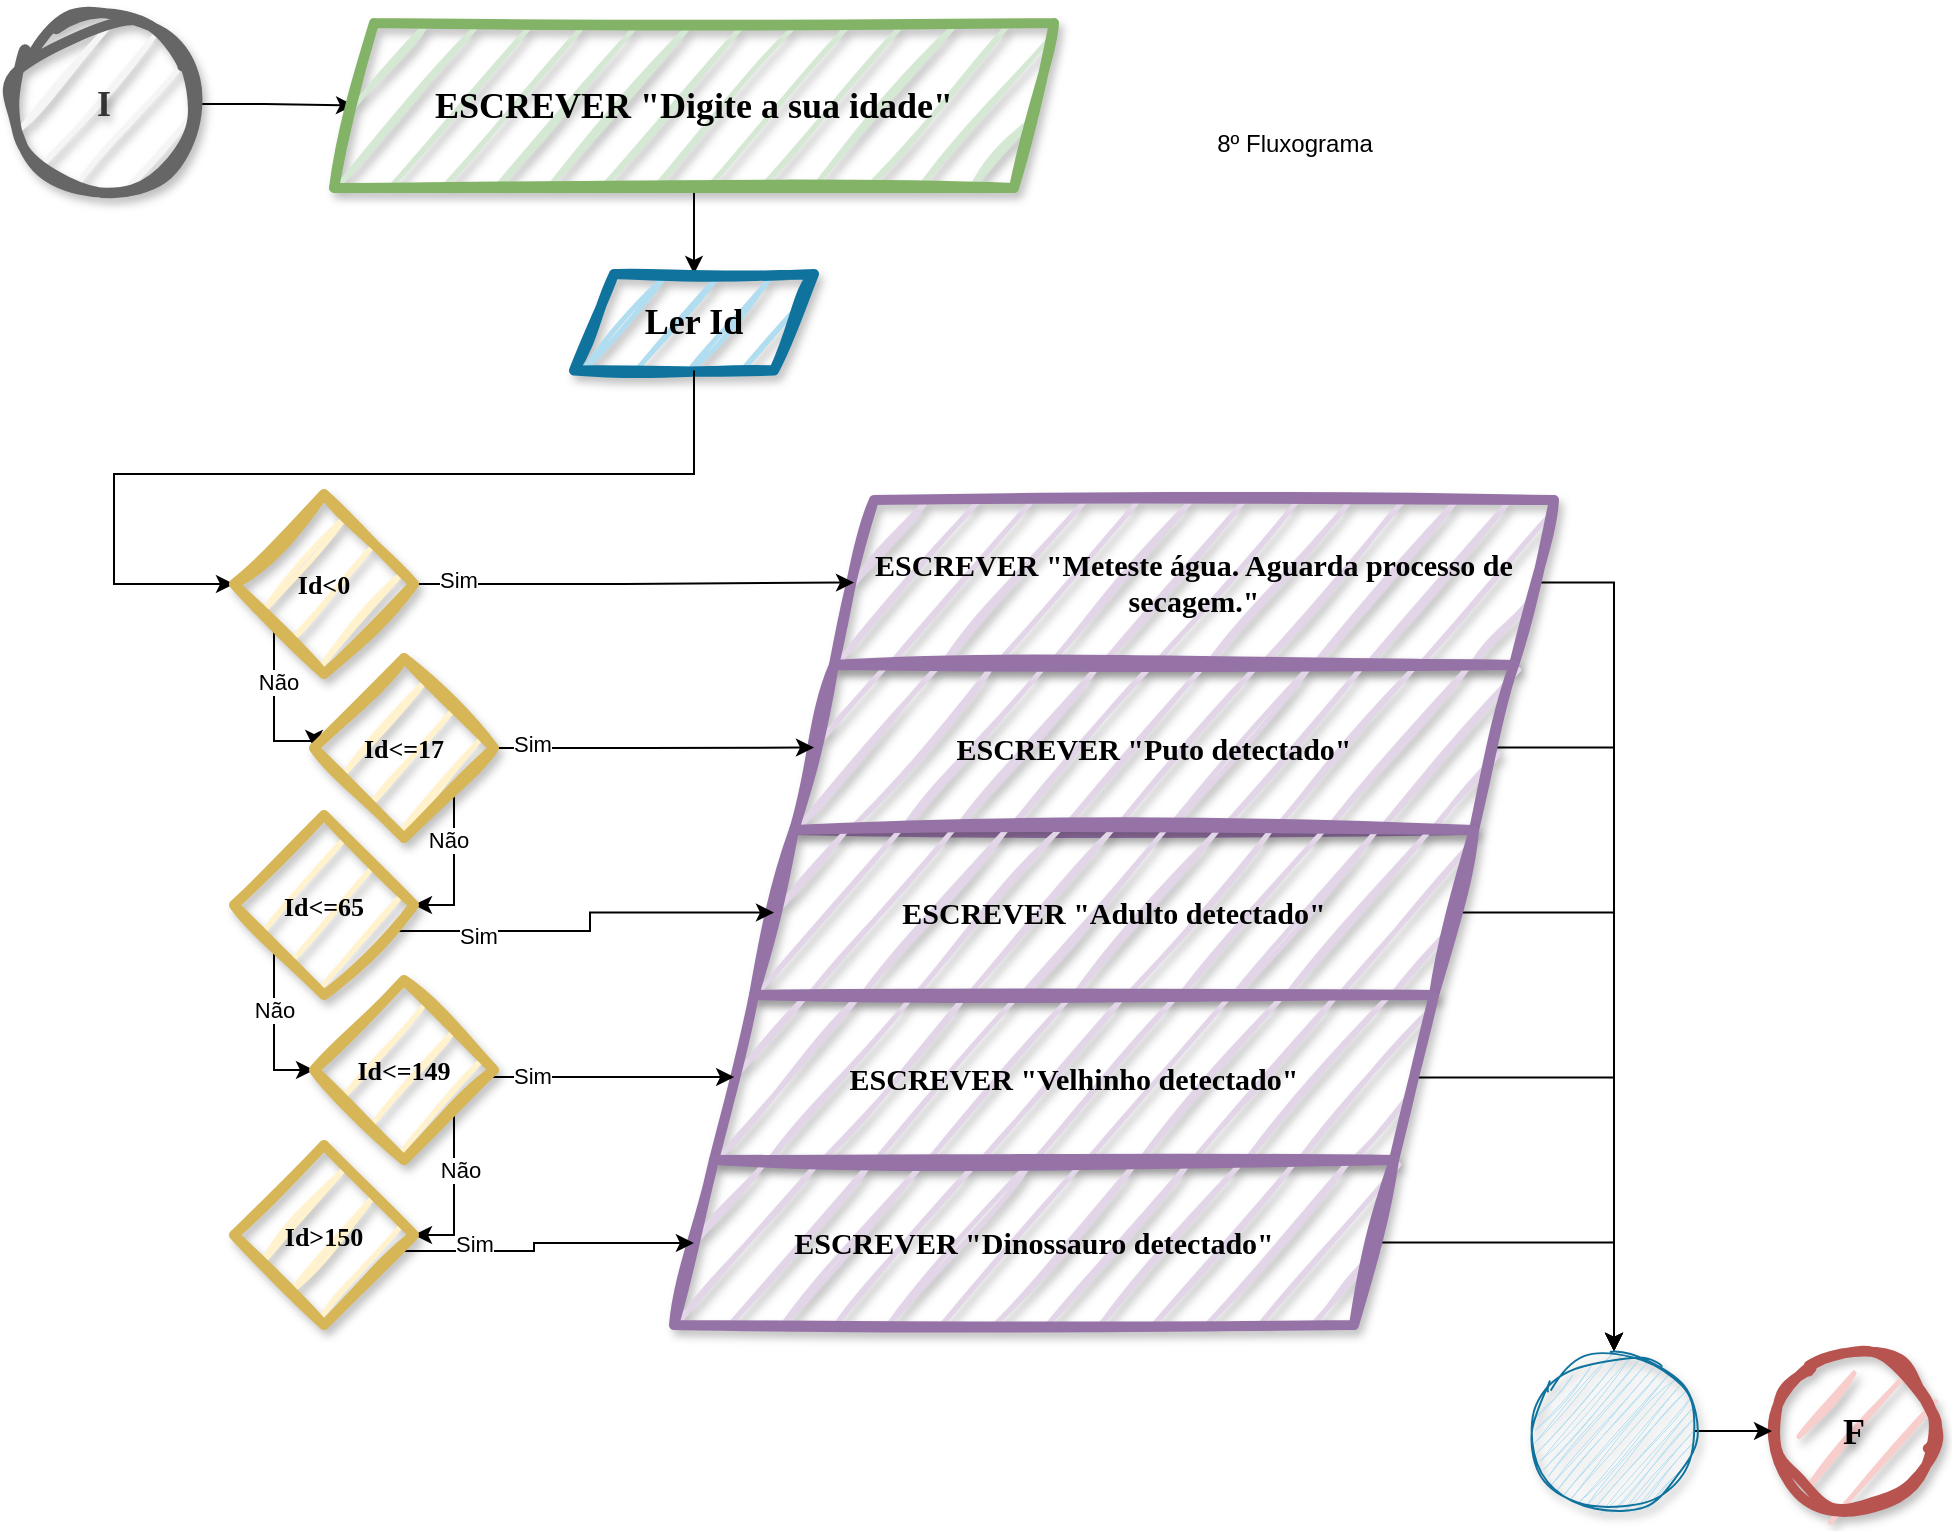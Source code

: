 <mxfile version="28.2.5">
  <diagram name="Página-1" id="A4DHwn0ZUtMF3Bc_igcx">
    <mxGraphModel dx="1884" dy="777" grid="1" gridSize="10" guides="1" tooltips="1" connect="1" arrows="1" fold="1" page="1" pageScale="1" pageWidth="1169" pageHeight="827" math="0" shadow="0">
      <root>
        <mxCell id="0" />
        <mxCell id="1" parent="0" />
        <mxCell id="DeknltM0N5ZffbAWzD4t-1" value="" style="edgeStyle=orthogonalEdgeStyle;rounded=0;orthogonalLoop=1;jettySize=auto;html=1;" edge="1" parent="1" source="DeknltM0N5ZffbAWzD4t-2" target="DeknltM0N5ZffbAWzD4t-5">
          <mxGeometry relative="1" as="geometry" />
        </mxCell>
        <mxCell id="DeknltM0N5ZffbAWzD4t-2" value="I" style="ellipse;whiteSpace=wrap;html=1;aspect=fixed;fillColor=#f5f5f5;strokeColor=#666666;strokeWidth=5;perimeterSpacing=1;sketch=1;curveFitting=1;jiggle=2;fontFamily=Lucida Console;fontStyle=1;fontSize=18;verticalAlign=middle;labelBackgroundColor=none;labelBorderColor=none;textShadow=1;shadow=1;fontColor=#333333;" vertex="1" parent="1">
          <mxGeometry x="10" y="10" width="90" height="90" as="geometry" />
        </mxCell>
        <mxCell id="DeknltM0N5ZffbAWzD4t-3" value="F" style="ellipse;whiteSpace=wrap;html=1;aspect=fixed;fillColor=#f8cecc;strokeColor=#b85450;strokeWidth=5;perimeterSpacing=1;sketch=1;curveFitting=1;jiggle=2;fontFamily=Lucida Console;fontStyle=1;fontSize=18;verticalAlign=middle;labelBackgroundColor=none;labelBorderColor=none;textShadow=1;shadow=1;" vertex="1" parent="1">
          <mxGeometry x="890" y="678.5" width="80" height="80" as="geometry" />
        </mxCell>
        <mxCell id="DeknltM0N5ZffbAWzD4t-4" value="" style="edgeStyle=orthogonalEdgeStyle;rounded=0;orthogonalLoop=1;jettySize=auto;html=1;" edge="1" parent="1" source="DeknltM0N5ZffbAWzD4t-5" target="DeknltM0N5ZffbAWzD4t-16">
          <mxGeometry relative="1" as="geometry" />
        </mxCell>
        <mxCell id="DeknltM0N5ZffbAWzD4t-5" value="ESCREVER &quot;Digite a sua idade&quot;" style="shape=parallelogram;perimeter=parallelogramPerimeter;whiteSpace=wrap;html=1;fixedSize=1;fontSize=18;fontFamily=Lucida Console;fillColor=#d5e8d4;strokeColor=#82b366;strokeWidth=5;sketch=1;curveFitting=1;jiggle=2;fontStyle=1;labelBackgroundColor=none;labelBorderColor=none;shadow=1;" vertex="1" parent="1">
          <mxGeometry x="170" y="14.5" width="360" height="82.5" as="geometry" />
        </mxCell>
        <mxCell id="DeknltM0N5ZffbAWzD4t-6" style="edgeStyle=orthogonalEdgeStyle;rounded=0;orthogonalLoop=1;jettySize=auto;html=1;entryX=0.5;entryY=0;entryDx=0;entryDy=0;" edge="1" parent="1" source="DeknltM0N5ZffbAWzD4t-7" target="DeknltM0N5ZffbAWzD4t-42">
          <mxGeometry relative="1" as="geometry">
            <Array as="points">
              <mxPoint x="810" y="294.5" />
            </Array>
          </mxGeometry>
        </mxCell>
        <mxCell id="DeknltM0N5ZffbAWzD4t-7" value="ESCREVER &quot;Meteste água. Aguarda processo de secagem.&quot;" style="shape=parallelogram;perimeter=parallelogramPerimeter;whiteSpace=wrap;html=1;fixedSize=1;fontSize=15;fontFamily=Lucida Console;fillColor=#e1d5e7;strokeColor=#9673a6;strokeWidth=5;sketch=1;curveFitting=1;jiggle=2;fontStyle=1;labelBackgroundColor=none;labelBorderColor=none;shadow=1;" vertex="1" parent="1">
          <mxGeometry x="420" y="253" width="360" height="82.5" as="geometry" />
        </mxCell>
        <mxCell id="DeknltM0N5ZffbAWzD4t-8" style="edgeStyle=orthogonalEdgeStyle;rounded=0;orthogonalLoop=1;jettySize=auto;html=1;entryX=0.5;entryY=0;entryDx=0;entryDy=0;" edge="1" parent="1" source="DeknltM0N5ZffbAWzD4t-9" target="DeknltM0N5ZffbAWzD4t-42">
          <mxGeometry relative="1" as="geometry" />
        </mxCell>
        <mxCell id="DeknltM0N5ZffbAWzD4t-9" value="ESCREVER &quot;Puto detectado&quot;" style="shape=parallelogram;perimeter=parallelogramPerimeter;whiteSpace=wrap;html=1;fixedSize=1;fontSize=15;fontFamily=Lucida Console;fillColor=#e1d5e7;strokeColor=#9673a6;strokeWidth=5;sketch=1;curveFitting=1;jiggle=2;fontStyle=1;labelBackgroundColor=none;labelBorderColor=none;shadow=1;" vertex="1" parent="1">
          <mxGeometry x="400" y="335.5" width="360" height="82.5" as="geometry" />
        </mxCell>
        <mxCell id="DeknltM0N5ZffbAWzD4t-10" style="edgeStyle=orthogonalEdgeStyle;rounded=0;orthogonalLoop=1;jettySize=auto;html=1;entryX=0.5;entryY=0;entryDx=0;entryDy=0;" edge="1" parent="1" source="DeknltM0N5ZffbAWzD4t-11" target="DeknltM0N5ZffbAWzD4t-42">
          <mxGeometry relative="1" as="geometry" />
        </mxCell>
        <mxCell id="DeknltM0N5ZffbAWzD4t-11" value="ESCREVER &quot;Adulto detectado&quot;" style="shape=parallelogram;perimeter=parallelogramPerimeter;whiteSpace=wrap;html=1;fixedSize=1;fontSize=15;fontFamily=Lucida Console;fillColor=#e1d5e7;strokeColor=#9673a6;strokeWidth=5;sketch=1;curveFitting=1;jiggle=2;fontStyle=1;labelBackgroundColor=none;labelBorderColor=none;shadow=1;" vertex="1" parent="1">
          <mxGeometry x="380" y="418" width="360" height="82.5" as="geometry" />
        </mxCell>
        <mxCell id="DeknltM0N5ZffbAWzD4t-12" style="edgeStyle=orthogonalEdgeStyle;rounded=0;orthogonalLoop=1;jettySize=auto;html=1;entryX=0.5;entryY=0;entryDx=0;entryDy=0;" edge="1" parent="1" source="DeknltM0N5ZffbAWzD4t-13" target="DeknltM0N5ZffbAWzD4t-42">
          <mxGeometry relative="1" as="geometry" />
        </mxCell>
        <mxCell id="DeknltM0N5ZffbAWzD4t-13" value="ESCREVER &quot;Velhinho detectado&quot;" style="shape=parallelogram;perimeter=parallelogramPerimeter;whiteSpace=wrap;html=1;fixedSize=1;fontSize=15;fontFamily=Lucida Console;fillColor=#e1d5e7;strokeColor=#9673a6;strokeWidth=5;sketch=1;curveFitting=1;jiggle=2;fontStyle=1;labelBackgroundColor=none;labelBorderColor=none;shadow=1;" vertex="1" parent="1">
          <mxGeometry x="360" y="500.5" width="360" height="82.5" as="geometry" />
        </mxCell>
        <mxCell id="DeknltM0N5ZffbAWzD4t-14" style="edgeStyle=orthogonalEdgeStyle;rounded=0;orthogonalLoop=1;jettySize=auto;html=1;entryX=0.5;entryY=0;entryDx=0;entryDy=0;" edge="1" parent="1" source="DeknltM0N5ZffbAWzD4t-15" target="DeknltM0N5ZffbAWzD4t-42">
          <mxGeometry relative="1" as="geometry" />
        </mxCell>
        <mxCell id="DeknltM0N5ZffbAWzD4t-15" value="ESCREVER &quot;Dinossauro detectado&quot;" style="shape=parallelogram;perimeter=parallelogramPerimeter;whiteSpace=wrap;html=1;fixedSize=1;fontSize=15;fontFamily=Lucida Console;fillColor=#e1d5e7;strokeColor=#9673a6;strokeWidth=5;sketch=1;curveFitting=1;jiggle=2;fontStyle=1;labelBackgroundColor=none;labelBorderColor=none;shadow=1;" vertex="1" parent="1">
          <mxGeometry x="340" y="583" width="360" height="82.5" as="geometry" />
        </mxCell>
        <mxCell id="DeknltM0N5ZffbAWzD4t-16" value="Ler Id" style="shape=parallelogram;perimeter=parallelogramPerimeter;whiteSpace=wrap;html=1;fixedSize=1;fontSize=18;fontFamily=Lucida Console;fillColor=#b1ddf0;strokeColor=#10739e;strokeWidth=5;sketch=1;curveFitting=1;jiggle=2;fontStyle=1;labelBackgroundColor=none;labelBorderColor=none;shadow=1;" vertex="1" parent="1">
          <mxGeometry x="290" y="140" width="120" height="48.25" as="geometry" />
        </mxCell>
        <mxCell id="DeknltM0N5ZffbAWzD4t-17" style="edgeStyle=orthogonalEdgeStyle;rounded=0;orthogonalLoop=1;jettySize=auto;html=1;entryX=0;entryY=0.5;entryDx=0;entryDy=0;exitX=0.5;exitY=1;exitDx=0;exitDy=0;" edge="1" parent="1" source="DeknltM0N5ZffbAWzD4t-16" target="DeknltM0N5ZffbAWzD4t-22">
          <mxGeometry relative="1" as="geometry">
            <mxPoint x="529.97" y="164.1" as="sourcePoint" />
            <Array as="points">
              <mxPoint x="350" y="240" />
              <mxPoint x="60" y="240" />
              <mxPoint x="60" y="295" />
            </Array>
          </mxGeometry>
        </mxCell>
        <mxCell id="DeknltM0N5ZffbAWzD4t-18" style="edgeStyle=orthogonalEdgeStyle;rounded=0;orthogonalLoop=1;jettySize=auto;html=1;entryX=0;entryY=0.5;entryDx=0;entryDy=0;" edge="1" parent="1" source="DeknltM0N5ZffbAWzD4t-22" target="DeknltM0N5ZffbAWzD4t-27">
          <mxGeometry relative="1" as="geometry">
            <Array as="points">
              <mxPoint x="140" y="373.5" />
            </Array>
          </mxGeometry>
        </mxCell>
        <mxCell id="DeknltM0N5ZffbAWzD4t-19" value="Não" style="edgeLabel;html=1;align=center;verticalAlign=middle;resizable=0;points=[];" vertex="1" connectable="0" parent="DeknltM0N5ZffbAWzD4t-18">
          <mxGeometry x="-0.293" y="2" relative="1" as="geometry">
            <mxPoint as="offset" />
          </mxGeometry>
        </mxCell>
        <mxCell id="DeknltM0N5ZffbAWzD4t-20" style="edgeStyle=orthogonalEdgeStyle;rounded=0;orthogonalLoop=1;jettySize=auto;html=1;entryX=0;entryY=0.5;entryDx=0;entryDy=0;" edge="1" parent="1" source="DeknltM0N5ZffbAWzD4t-22" target="DeknltM0N5ZffbAWzD4t-7">
          <mxGeometry relative="1" as="geometry" />
        </mxCell>
        <mxCell id="DeknltM0N5ZffbAWzD4t-21" value="Sim" style="edgeLabel;html=1;align=center;verticalAlign=middle;resizable=0;points=[];" vertex="1" connectable="0" parent="DeknltM0N5ZffbAWzD4t-20">
          <mxGeometry x="-0.801" y="3" relative="1" as="geometry">
            <mxPoint y="1" as="offset" />
          </mxGeometry>
        </mxCell>
        <mxCell id="DeknltM0N5ZffbAWzD4t-22" value="Id&amp;lt;0" style="rhombus;whiteSpace=wrap;html=1;fontSize=13;fontFamily=Lucida Console;fillColor=#fff2cc;strokeColor=#d6b656;strokeWidth=5;sketch=1;curveFitting=1;jiggle=2;fontStyle=1;labelBackgroundColor=none;labelBorderColor=none;shadow=1;" vertex="1" parent="1">
          <mxGeometry x="120" y="250" width="90" height="90" as="geometry" />
        </mxCell>
        <mxCell id="DeknltM0N5ZffbAWzD4t-23" style="edgeStyle=orthogonalEdgeStyle;rounded=0;orthogonalLoop=1;jettySize=auto;html=1;entryX=1;entryY=0.5;entryDx=0;entryDy=0;" edge="1" parent="1" source="DeknltM0N5ZffbAWzD4t-27" target="DeknltM0N5ZffbAWzD4t-32">
          <mxGeometry relative="1" as="geometry">
            <Array as="points">
              <mxPoint x="230" y="455.5" />
            </Array>
          </mxGeometry>
        </mxCell>
        <mxCell id="DeknltM0N5ZffbAWzD4t-24" value="Não" style="edgeLabel;html=1;align=center;verticalAlign=middle;resizable=0;points=[];" vertex="1" connectable="0" parent="DeknltM0N5ZffbAWzD4t-23">
          <mxGeometry x="-0.358" y="-3" relative="1" as="geometry">
            <mxPoint y="1" as="offset" />
          </mxGeometry>
        </mxCell>
        <mxCell id="DeknltM0N5ZffbAWzD4t-25" style="edgeStyle=orthogonalEdgeStyle;rounded=0;orthogonalLoop=1;jettySize=auto;html=1;entryX=0;entryY=0.5;entryDx=0;entryDy=0;" edge="1" parent="1" source="DeknltM0N5ZffbAWzD4t-27" target="DeknltM0N5ZffbAWzD4t-9">
          <mxGeometry relative="1" as="geometry" />
        </mxCell>
        <mxCell id="DeknltM0N5ZffbAWzD4t-26" value="Sim" style="edgeLabel;html=1;align=center;verticalAlign=middle;resizable=0;points=[];" vertex="1" connectable="0" parent="DeknltM0N5ZffbAWzD4t-25">
          <mxGeometry x="-0.75" y="3" relative="1" as="geometry">
            <mxPoint x="-1" y="1" as="offset" />
          </mxGeometry>
        </mxCell>
        <mxCell id="DeknltM0N5ZffbAWzD4t-27" value="Id&amp;lt;=17" style="rhombus;whiteSpace=wrap;html=1;fontSize=13;fontFamily=Lucida Console;fillColor=#fff2cc;strokeColor=#d6b656;strokeWidth=5;sketch=1;curveFitting=1;jiggle=2;fontStyle=1;labelBackgroundColor=none;labelBorderColor=none;shadow=1;" vertex="1" parent="1">
          <mxGeometry x="160" y="332" width="90" height="90" as="geometry" />
        </mxCell>
        <mxCell id="DeknltM0N5ZffbAWzD4t-28" style="edgeStyle=orthogonalEdgeStyle;rounded=0;orthogonalLoop=1;jettySize=auto;html=1;entryX=0;entryY=0.5;entryDx=0;entryDy=0;" edge="1" parent="1" source="DeknltM0N5ZffbAWzD4t-32" target="DeknltM0N5ZffbAWzD4t-37">
          <mxGeometry relative="1" as="geometry">
            <Array as="points">
              <mxPoint x="140" y="538.5" />
            </Array>
          </mxGeometry>
        </mxCell>
        <mxCell id="DeknltM0N5ZffbAWzD4t-29" value="Não" style="edgeLabel;html=1;align=center;verticalAlign=middle;resizable=0;points=[];" vertex="1" connectable="0" parent="DeknltM0N5ZffbAWzD4t-28">
          <mxGeometry x="-0.224" relative="1" as="geometry">
            <mxPoint as="offset" />
          </mxGeometry>
        </mxCell>
        <mxCell id="DeknltM0N5ZffbAWzD4t-30" style="edgeStyle=orthogonalEdgeStyle;rounded=0;orthogonalLoop=1;jettySize=auto;html=1;entryX=0;entryY=0.5;entryDx=0;entryDy=0;" edge="1" parent="1" source="DeknltM0N5ZffbAWzD4t-32" target="DeknltM0N5ZffbAWzD4t-11">
          <mxGeometry relative="1" as="geometry">
            <Array as="points">
              <mxPoint x="298" y="468.5" />
              <mxPoint x="298" y="459.5" />
            </Array>
          </mxGeometry>
        </mxCell>
        <mxCell id="DeknltM0N5ZffbAWzD4t-31" value="Sim" style="edgeLabel;html=1;align=center;verticalAlign=middle;resizable=0;points=[];" vertex="1" connectable="0" parent="DeknltM0N5ZffbAWzD4t-30">
          <mxGeometry x="-0.555" y="-2" relative="1" as="geometry">
            <mxPoint as="offset" />
          </mxGeometry>
        </mxCell>
        <mxCell id="DeknltM0N5ZffbAWzD4t-32" value="Id&amp;lt;=65" style="rhombus;whiteSpace=wrap;html=1;fontSize=13;fontFamily=Lucida Console;fillColor=#fff2cc;strokeColor=#d6b656;strokeWidth=5;sketch=1;curveFitting=1;jiggle=2;fontStyle=1;labelBackgroundColor=none;labelBorderColor=none;shadow=1;" vertex="1" parent="1">
          <mxGeometry x="120" y="410.5" width="90" height="90" as="geometry" />
        </mxCell>
        <mxCell id="DeknltM0N5ZffbAWzD4t-33" style="edgeStyle=orthogonalEdgeStyle;rounded=0;orthogonalLoop=1;jettySize=auto;html=1;entryX=1;entryY=0.5;entryDx=0;entryDy=0;" edge="1" parent="1" source="DeknltM0N5ZffbAWzD4t-37" target="DeknltM0N5ZffbAWzD4t-40">
          <mxGeometry relative="1" as="geometry">
            <Array as="points">
              <mxPoint x="230" y="620.5" />
            </Array>
          </mxGeometry>
        </mxCell>
        <mxCell id="DeknltM0N5ZffbAWzD4t-34" value="Não" style="edgeLabel;html=1;align=center;verticalAlign=middle;resizable=0;points=[];" vertex="1" connectable="0" parent="DeknltM0N5ZffbAWzD4t-33">
          <mxGeometry x="-0.309" y="3" relative="1" as="geometry">
            <mxPoint y="1" as="offset" />
          </mxGeometry>
        </mxCell>
        <mxCell id="DeknltM0N5ZffbAWzD4t-35" value="" style="edgeStyle=orthogonalEdgeStyle;rounded=0;orthogonalLoop=1;jettySize=auto;html=1;" edge="1" parent="1" source="DeknltM0N5ZffbAWzD4t-37" target="DeknltM0N5ZffbAWzD4t-13">
          <mxGeometry relative="1" as="geometry">
            <Array as="points">
              <mxPoint x="280" y="541.5" />
              <mxPoint x="280" y="541.5" />
            </Array>
          </mxGeometry>
        </mxCell>
        <mxCell id="DeknltM0N5ZffbAWzD4t-36" value="Sim" style="edgeLabel;html=1;align=center;verticalAlign=middle;resizable=0;points=[];" vertex="1" connectable="0" parent="DeknltM0N5ZffbAWzD4t-35">
          <mxGeometry x="-0.636" y="1" relative="1" as="geometry">
            <mxPoint as="offset" />
          </mxGeometry>
        </mxCell>
        <mxCell id="DeknltM0N5ZffbAWzD4t-37" value="Id&amp;lt;=149" style="rhombus;whiteSpace=wrap;html=1;fontSize=13;fontFamily=Lucida Console;fillColor=#fff2cc;strokeColor=#d6b656;strokeWidth=5;sketch=1;curveFitting=1;jiggle=2;fontStyle=1;labelBackgroundColor=none;labelBorderColor=none;shadow=1;" vertex="1" parent="1">
          <mxGeometry x="160" y="493" width="90" height="90" as="geometry" />
        </mxCell>
        <mxCell id="DeknltM0N5ZffbAWzD4t-38" style="edgeStyle=orthogonalEdgeStyle;rounded=0;orthogonalLoop=1;jettySize=auto;html=1;" edge="1" parent="1" source="DeknltM0N5ZffbAWzD4t-40" target="DeknltM0N5ZffbAWzD4t-15">
          <mxGeometry relative="1" as="geometry">
            <Array as="points">
              <mxPoint x="270" y="628.5" />
              <mxPoint x="270" y="624.5" />
            </Array>
          </mxGeometry>
        </mxCell>
        <mxCell id="DeknltM0N5ZffbAWzD4t-39" value="Sim" style="edgeLabel;html=1;align=center;verticalAlign=middle;resizable=0;points=[];" vertex="1" connectable="0" parent="DeknltM0N5ZffbAWzD4t-38">
          <mxGeometry x="-0.5" y="4" relative="1" as="geometry">
            <mxPoint as="offset" />
          </mxGeometry>
        </mxCell>
        <mxCell id="DeknltM0N5ZffbAWzD4t-40" value="Id&amp;gt;150" style="rhombus;whiteSpace=wrap;html=1;fontSize=13;fontFamily=Lucida Console;fillColor=#fff2cc;strokeColor=#d6b656;strokeWidth=5;sketch=1;curveFitting=1;jiggle=2;fontStyle=1;labelBackgroundColor=none;labelBorderColor=none;shadow=1;" vertex="1" parent="1">
          <mxGeometry x="120" y="575.5" width="90" height="90" as="geometry" />
        </mxCell>
        <mxCell id="DeknltM0N5ZffbAWzD4t-41" style="edgeStyle=orthogonalEdgeStyle;rounded=0;orthogonalLoop=1;jettySize=auto;html=1;entryX=0;entryY=0.5;entryDx=0;entryDy=0;" edge="1" parent="1" source="DeknltM0N5ZffbAWzD4t-42" target="DeknltM0N5ZffbAWzD4t-3">
          <mxGeometry relative="1" as="geometry" />
        </mxCell>
        <mxCell id="DeknltM0N5ZffbAWzD4t-42" value="" style="ellipse;whiteSpace=wrap;html=1;aspect=fixed;labelBackgroundColor=default;labelBorderColor=default;textShadow=1;sketch=1;curveFitting=1;jiggle=2;shadow=1;fillColor=#b1ddf0;strokeColor=#10739e;" vertex="1" parent="1">
          <mxGeometry x="770" y="678.5" width="80" height="80" as="geometry" />
        </mxCell>
        <mxCell id="DeknltM0N5ZffbAWzD4t-43" value="8º Fluxograma" style="text;html=1;align=center;verticalAlign=middle;resizable=0;points=[];autosize=1;strokeColor=none;fillColor=none;" vertex="1" parent="1">
          <mxGeometry x="600" y="60" width="100" height="30" as="geometry" />
        </mxCell>
      </root>
    </mxGraphModel>
  </diagram>
</mxfile>
